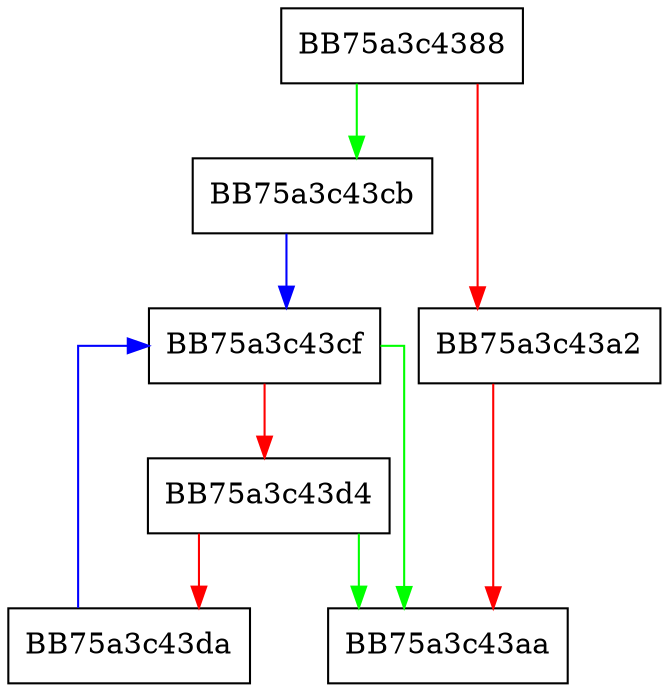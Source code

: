 digraph _Erase_unchecked {
  node [shape="box"];
  graph [splines=ortho];
  BB75a3c4388 -> BB75a3c43cb [color="green"];
  BB75a3c4388 -> BB75a3c43a2 [color="red"];
  BB75a3c43a2 -> BB75a3c43aa [color="red"];
  BB75a3c43cb -> BB75a3c43cf [color="blue"];
  BB75a3c43cf -> BB75a3c43aa [color="green"];
  BB75a3c43cf -> BB75a3c43d4 [color="red"];
  BB75a3c43d4 -> BB75a3c43aa [color="green"];
  BB75a3c43d4 -> BB75a3c43da [color="red"];
  BB75a3c43da -> BB75a3c43cf [color="blue"];
}